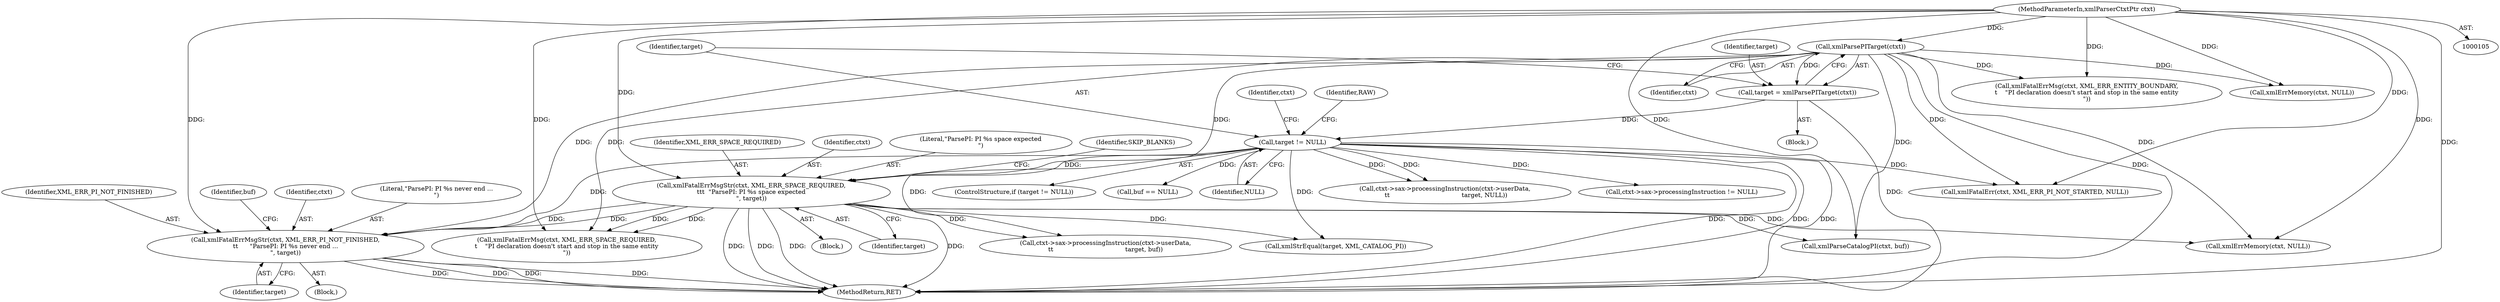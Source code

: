 digraph "0_Chrome_44a637b47793512bfb1d2589d43b8dc492a97629_0@pointer" {
"1000361" [label="(Call,xmlFatalErrMsgStr(ctxt, XML_ERR_PI_NOT_FINISHED,\n\t\t      \"ParsePI: PI %s never end ...\n\", target))"];
"1000159" [label="(Call,xmlParsePITarget(ctxt))"];
"1000106" [label="(MethodParameterIn,xmlParserCtxtPtr ctxt)"];
"1000255" [label="(Call,xmlFatalErrMsgStr(ctxt, XML_ERR_SPACE_REQUIRED,\n\t\t\t  \"ParsePI: PI %s space expected\n\", target))"];
"1000162" [label="(Call,target != NULL)"];
"1000157" [label="(Call,target = xmlParsePITarget(ctxt))"];
"1000361" [label="(Call,xmlFatalErrMsgStr(ctxt, XML_ERR_PI_NOT_FINISHED,\n\t\t      \"ParsePI: PI %s never end ...\n\", target))"];
"1000433" [label="(Identifier,buf)"];
"1000365" [label="(Identifier,target)"];
"1000206" [label="(Call,ctxt->sax->processingInstruction(ctxt->userData,\n \t\t                                     target, NULL))"];
"1000437" [label="(Identifier,ctxt)"];
"1000106" [label="(MethodParameterIn,xmlParserCtxtPtr ctxt)"];
"1000199" [label="(Call,ctxt->sax->processingInstruction != NULL)"];
"1000163" [label="(Identifier,target)"];
"1000157" [label="(Call,target = xmlParsePITarget(ctxt))"];
"1000375" [label="(Call,xmlFatalErrMsg(ctxt, XML_ERR_SPACE_REQUIRED,\n\t    \"PI declaration doesn't start and stop in the same entity\n\"))"];
"1000451" [label="(MethodReturn,RET)"];
"1000426" [label="(Call,ctxt->sax->processingInstruction(ctxt->userData,\n\t\t                                     target, buf))"];
"1000256" [label="(Identifier,ctxt)"];
"1000258" [label="(Literal,\"ParsePI: PI %s space expected\n\")"];
"1000362" [label="(Identifier,ctxt)"];
"1000363" [label="(Identifier,XML_ERR_PI_NOT_FINISHED)"];
"1000255" [label="(Call,xmlFatalErrMsgStr(ctxt, XML_ERR_SPACE_REQUIRED,\n\t\t\t  \"ParsePI: PI %s space expected\n\", target))"];
"1000304" [label="(Call,xmlErrMemory(ctxt, NULL))"];
"1000254" [label="(Block,)"];
"1000260" [label="(Identifier,SKIP_BLANKS)"];
"1000137" [label="(Block,)"];
"1000257" [label="(Identifier,XML_ERR_SPACE_REQUIRED)"];
"1000406" [label="(Call,xmlParseCatalogPI(ctxt, buf))"];
"1000390" [label="(Call,xmlStrEqual(target, XML_CATALOG_PI))"];
"1000159" [label="(Call,xmlParsePITarget(ctxt))"];
"1000238" [label="(Call,xmlErrMemory(ctxt, NULL))"];
"1000259" [label="(Identifier,target)"];
"1000161" [label="(ControlStructure,if (target != NULL))"];
"1000183" [label="(Call,xmlFatalErrMsg(ctxt, XML_ERR_ENTITY_BOUNDARY,\n\t    \"PI declaration doesn't start and stop in the same entity\n\"))"];
"1000158" [label="(Identifier,target)"];
"1000360" [label="(Block,)"];
"1000364" [label="(Literal,\"ParsePI: PI %s never end ...\n\")"];
"1000234" [label="(Call,buf == NULL)"];
"1000169" [label="(Identifier,RAW)"];
"1000164" [label="(Identifier,NULL)"];
"1000162" [label="(Call,target != NULL)"];
"1000160" [label="(Identifier,ctxt)"];
"1000436" [label="(Call,xmlFatalErr(ctxt, XML_ERR_PI_NOT_STARTED, NULL))"];
"1000361" -> "1000360"  [label="AST: "];
"1000361" -> "1000365"  [label="CFG: "];
"1000362" -> "1000361"  [label="AST: "];
"1000363" -> "1000361"  [label="AST: "];
"1000364" -> "1000361"  [label="AST: "];
"1000365" -> "1000361"  [label="AST: "];
"1000433" -> "1000361"  [label="CFG: "];
"1000361" -> "1000451"  [label="DDG: "];
"1000361" -> "1000451"  [label="DDG: "];
"1000361" -> "1000451"  [label="DDG: "];
"1000361" -> "1000451"  [label="DDG: "];
"1000159" -> "1000361"  [label="DDG: "];
"1000255" -> "1000361"  [label="DDG: "];
"1000255" -> "1000361"  [label="DDG: "];
"1000106" -> "1000361"  [label="DDG: "];
"1000162" -> "1000361"  [label="DDG: "];
"1000159" -> "1000157"  [label="AST: "];
"1000159" -> "1000160"  [label="CFG: "];
"1000160" -> "1000159"  [label="AST: "];
"1000157" -> "1000159"  [label="CFG: "];
"1000159" -> "1000451"  [label="DDG: "];
"1000159" -> "1000157"  [label="DDG: "];
"1000106" -> "1000159"  [label="DDG: "];
"1000159" -> "1000183"  [label="DDG: "];
"1000159" -> "1000238"  [label="DDG: "];
"1000159" -> "1000255"  [label="DDG: "];
"1000159" -> "1000304"  [label="DDG: "];
"1000159" -> "1000375"  [label="DDG: "];
"1000159" -> "1000406"  [label="DDG: "];
"1000159" -> "1000436"  [label="DDG: "];
"1000106" -> "1000105"  [label="AST: "];
"1000106" -> "1000451"  [label="DDG: "];
"1000106" -> "1000183"  [label="DDG: "];
"1000106" -> "1000238"  [label="DDG: "];
"1000106" -> "1000255"  [label="DDG: "];
"1000106" -> "1000304"  [label="DDG: "];
"1000106" -> "1000375"  [label="DDG: "];
"1000106" -> "1000406"  [label="DDG: "];
"1000106" -> "1000436"  [label="DDG: "];
"1000255" -> "1000254"  [label="AST: "];
"1000255" -> "1000259"  [label="CFG: "];
"1000256" -> "1000255"  [label="AST: "];
"1000257" -> "1000255"  [label="AST: "];
"1000258" -> "1000255"  [label="AST: "];
"1000259" -> "1000255"  [label="AST: "];
"1000260" -> "1000255"  [label="CFG: "];
"1000255" -> "1000451"  [label="DDG: "];
"1000255" -> "1000451"  [label="DDG: "];
"1000255" -> "1000451"  [label="DDG: "];
"1000255" -> "1000451"  [label="DDG: "];
"1000162" -> "1000255"  [label="DDG: "];
"1000255" -> "1000304"  [label="DDG: "];
"1000255" -> "1000375"  [label="DDG: "];
"1000255" -> "1000375"  [label="DDG: "];
"1000255" -> "1000390"  [label="DDG: "];
"1000255" -> "1000406"  [label="DDG: "];
"1000255" -> "1000426"  [label="DDG: "];
"1000162" -> "1000161"  [label="AST: "];
"1000162" -> "1000164"  [label="CFG: "];
"1000163" -> "1000162"  [label="AST: "];
"1000164" -> "1000162"  [label="AST: "];
"1000169" -> "1000162"  [label="CFG: "];
"1000437" -> "1000162"  [label="CFG: "];
"1000162" -> "1000451"  [label="DDG: "];
"1000162" -> "1000451"  [label="DDG: "];
"1000162" -> "1000451"  [label="DDG: "];
"1000157" -> "1000162"  [label="DDG: "];
"1000162" -> "1000199"  [label="DDG: "];
"1000162" -> "1000206"  [label="DDG: "];
"1000162" -> "1000206"  [label="DDG: "];
"1000162" -> "1000234"  [label="DDG: "];
"1000162" -> "1000390"  [label="DDG: "];
"1000162" -> "1000426"  [label="DDG: "];
"1000162" -> "1000436"  [label="DDG: "];
"1000157" -> "1000137"  [label="AST: "];
"1000158" -> "1000157"  [label="AST: "];
"1000163" -> "1000157"  [label="CFG: "];
"1000157" -> "1000451"  [label="DDG: "];
}
